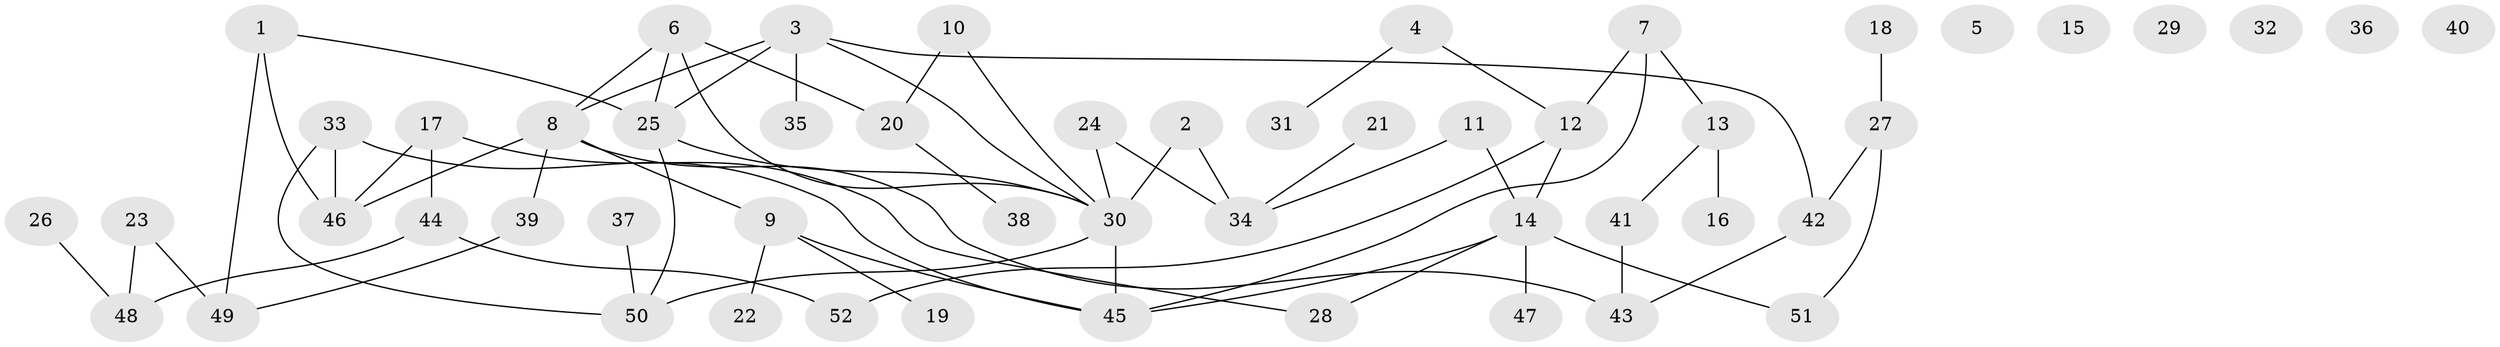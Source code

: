 // coarse degree distribution, {0: 0.3, 1: 0.3, 3: 0.1, 5: 0.1, 2: 0.05, 4: 0.1, 6: 0.05}
// Generated by graph-tools (version 1.1) at 2025/44/03/04/25 21:44:14]
// undirected, 52 vertices, 64 edges
graph export_dot {
graph [start="1"]
  node [color=gray90,style=filled];
  1;
  2;
  3;
  4;
  5;
  6;
  7;
  8;
  9;
  10;
  11;
  12;
  13;
  14;
  15;
  16;
  17;
  18;
  19;
  20;
  21;
  22;
  23;
  24;
  25;
  26;
  27;
  28;
  29;
  30;
  31;
  32;
  33;
  34;
  35;
  36;
  37;
  38;
  39;
  40;
  41;
  42;
  43;
  44;
  45;
  46;
  47;
  48;
  49;
  50;
  51;
  52;
  1 -- 25;
  1 -- 46;
  1 -- 49;
  2 -- 30;
  2 -- 34;
  3 -- 8;
  3 -- 25;
  3 -- 30;
  3 -- 35;
  3 -- 42;
  4 -- 12;
  4 -- 31;
  6 -- 8;
  6 -- 20;
  6 -- 25;
  6 -- 30;
  7 -- 12;
  7 -- 13;
  7 -- 45;
  8 -- 9;
  8 -- 39;
  8 -- 43;
  8 -- 46;
  9 -- 19;
  9 -- 22;
  9 -- 45;
  10 -- 20;
  10 -- 30;
  11 -- 14;
  11 -- 34;
  12 -- 14;
  12 -- 52;
  13 -- 16;
  13 -- 41;
  14 -- 28;
  14 -- 45;
  14 -- 47;
  14 -- 51;
  17 -- 28;
  17 -- 44;
  17 -- 46;
  18 -- 27;
  20 -- 38;
  21 -- 34;
  23 -- 48;
  23 -- 49;
  24 -- 30;
  24 -- 34;
  25 -- 30;
  25 -- 50;
  26 -- 48;
  27 -- 42;
  27 -- 51;
  30 -- 45;
  30 -- 50;
  33 -- 45;
  33 -- 46;
  33 -- 50;
  37 -- 50;
  39 -- 49;
  41 -- 43;
  42 -- 43;
  44 -- 48;
  44 -- 52;
}
